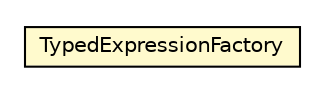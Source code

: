 #!/usr/local/bin/dot
#
# Class diagram 
# Generated by UMLGraph version 5.1 (http://www.umlgraph.org/)
#

digraph G {
	edge [fontname="Helvetica",fontsize=10,labelfontname="Helvetica",labelfontsize=10];
	node [fontname="Helvetica",fontsize=10,shape=plaintext];
	nodesep=0.25;
	ranksep=0.5;
	// org.androidtransfuse.gen.variableBuilder.TypedExpressionFactory
	c70298 [label=<<table title="org.androidtransfuse.gen.variableBuilder.TypedExpressionFactory" border="0" cellborder="1" cellspacing="0" cellpadding="2" port="p" bgcolor="lemonChiffon" href="./TypedExpressionFactory.html">
		<tr><td><table border="0" cellspacing="0" cellpadding="1">
<tr><td align="center" balign="center"> TypedExpressionFactory </td></tr>
		</table></td></tr>
		</table>>, fontname="Helvetica", fontcolor="black", fontsize=10.0];
}

